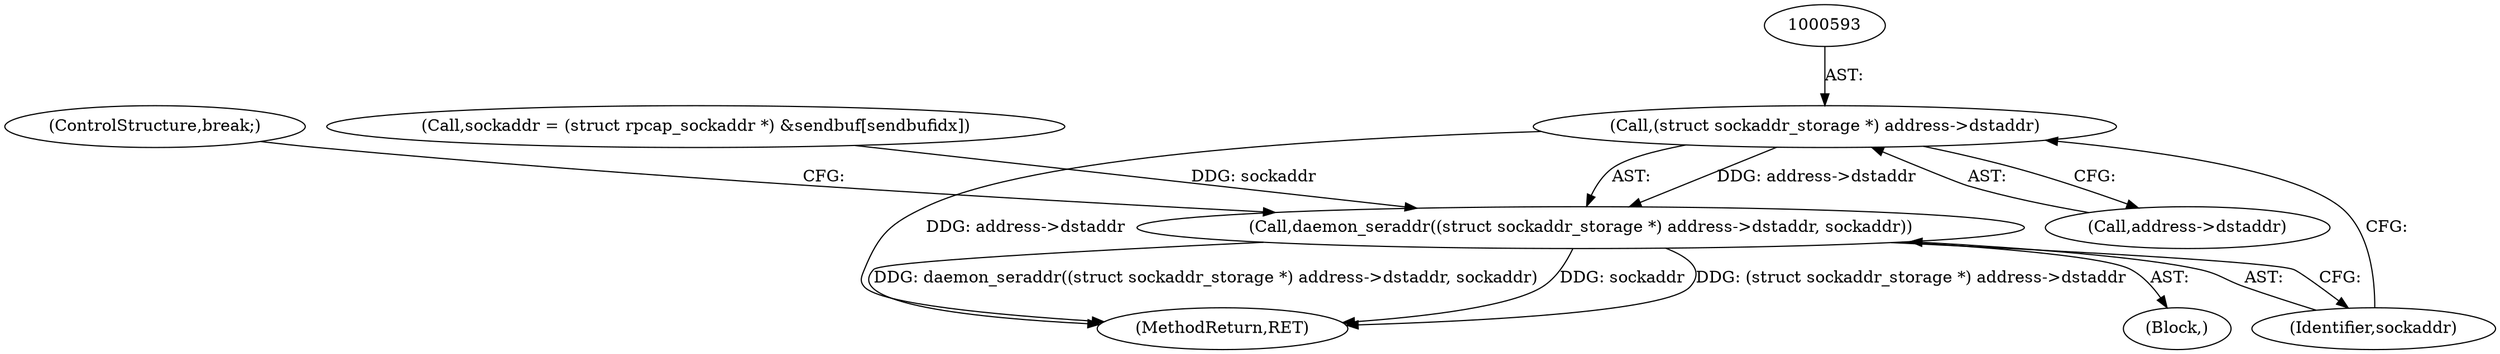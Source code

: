 digraph "0_libpcap_617b12c0339db4891d117b661982126c495439ea@pointer" {
"1000592" [label="(Call,(struct sockaddr_storage *) address->dstaddr)"];
"1000591" [label="(Call,daemon_seraddr((struct sockaddr_storage *) address->dstaddr, sockaddr))"];
"1000652" [label="(MethodReturn,RET)"];
"1000598" [label="(ControlStructure,break;)"];
"1000567" [label="(Call,sockaddr = (struct rpcap_sockaddr *) &sendbuf[sendbufidx])"];
"1000597" [label="(Identifier,sockaddr)"];
"1000592" [label="(Call,(struct sockaddr_storage *) address->dstaddr)"];
"1000471" [label="(Block,)"];
"1000591" [label="(Call,daemon_seraddr((struct sockaddr_storage *) address->dstaddr, sockaddr))"];
"1000594" [label="(Call,address->dstaddr)"];
"1000592" -> "1000591"  [label="AST: "];
"1000592" -> "1000594"  [label="CFG: "];
"1000593" -> "1000592"  [label="AST: "];
"1000594" -> "1000592"  [label="AST: "];
"1000597" -> "1000592"  [label="CFG: "];
"1000592" -> "1000652"  [label="DDG: address->dstaddr"];
"1000592" -> "1000591"  [label="DDG: address->dstaddr"];
"1000591" -> "1000471"  [label="AST: "];
"1000591" -> "1000597"  [label="CFG: "];
"1000597" -> "1000591"  [label="AST: "];
"1000598" -> "1000591"  [label="CFG: "];
"1000591" -> "1000652"  [label="DDG: sockaddr"];
"1000591" -> "1000652"  [label="DDG: (struct sockaddr_storage *) address->dstaddr"];
"1000591" -> "1000652"  [label="DDG: daemon_seraddr((struct sockaddr_storage *) address->dstaddr, sockaddr)"];
"1000567" -> "1000591"  [label="DDG: sockaddr"];
}
